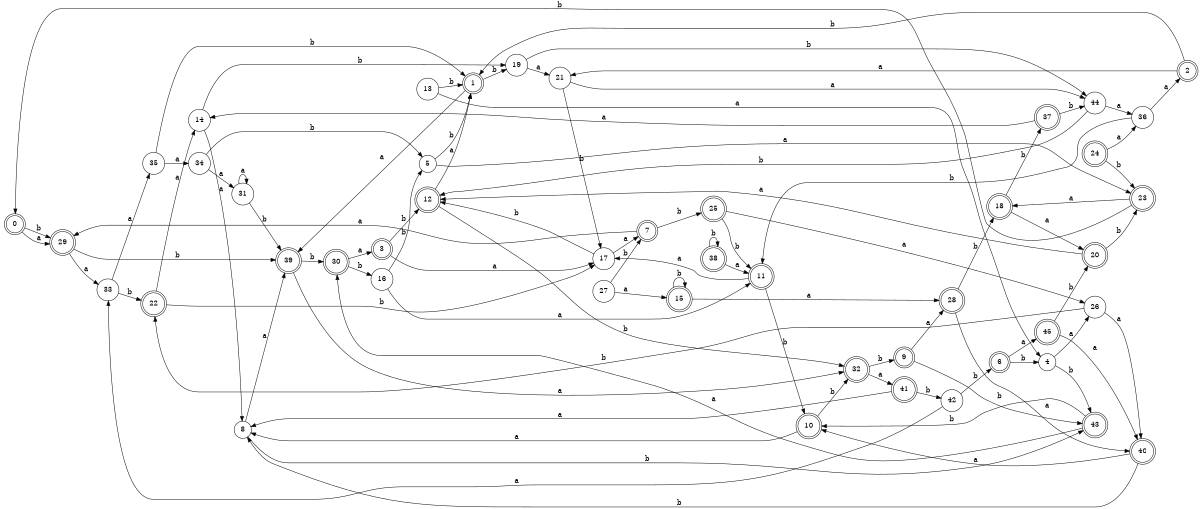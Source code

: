 digraph n37_6 {
__start0 [label="" shape="none"];

rankdir=LR;
size="8,5";

s0 [style="rounded,filled", color="black", fillcolor="white" shape="doublecircle", label="0"];
s1 [style="rounded,filled", color="black", fillcolor="white" shape="doublecircle", label="1"];
s2 [style="rounded,filled", color="black", fillcolor="white" shape="doublecircle", label="2"];
s3 [style="rounded,filled", color="black", fillcolor="white" shape="doublecircle", label="3"];
s4 [style="filled", color="black", fillcolor="white" shape="circle", label="4"];
s5 [style="filled", color="black", fillcolor="white" shape="circle", label="5"];
s6 [style="rounded,filled", color="black", fillcolor="white" shape="doublecircle", label="6"];
s7 [style="rounded,filled", color="black", fillcolor="white" shape="doublecircle", label="7"];
s8 [style="filled", color="black", fillcolor="white" shape="circle", label="8"];
s9 [style="rounded,filled", color="black", fillcolor="white" shape="doublecircle", label="9"];
s10 [style="rounded,filled", color="black", fillcolor="white" shape="doublecircle", label="10"];
s11 [style="rounded,filled", color="black", fillcolor="white" shape="doublecircle", label="11"];
s12 [style="rounded,filled", color="black", fillcolor="white" shape="doublecircle", label="12"];
s13 [style="filled", color="black", fillcolor="white" shape="circle", label="13"];
s14 [style="filled", color="black", fillcolor="white" shape="circle", label="14"];
s15 [style="rounded,filled", color="black", fillcolor="white" shape="doublecircle", label="15"];
s16 [style="filled", color="black", fillcolor="white" shape="circle", label="16"];
s17 [style="filled", color="black", fillcolor="white" shape="circle", label="17"];
s18 [style="rounded,filled", color="black", fillcolor="white" shape="doublecircle", label="18"];
s19 [style="filled", color="black", fillcolor="white" shape="circle", label="19"];
s20 [style="rounded,filled", color="black", fillcolor="white" shape="doublecircle", label="20"];
s21 [style="filled", color="black", fillcolor="white" shape="circle", label="21"];
s22 [style="rounded,filled", color="black", fillcolor="white" shape="doublecircle", label="22"];
s23 [style="rounded,filled", color="black", fillcolor="white" shape="doublecircle", label="23"];
s24 [style="rounded,filled", color="black", fillcolor="white" shape="doublecircle", label="24"];
s25 [style="rounded,filled", color="black", fillcolor="white" shape="doublecircle", label="25"];
s26 [style="filled", color="black", fillcolor="white" shape="circle", label="26"];
s27 [style="filled", color="black", fillcolor="white" shape="circle", label="27"];
s28 [style="rounded,filled", color="black", fillcolor="white" shape="doublecircle", label="28"];
s29 [style="rounded,filled", color="black", fillcolor="white" shape="doublecircle", label="29"];
s30 [style="rounded,filled", color="black", fillcolor="white" shape="doublecircle", label="30"];
s31 [style="filled", color="black", fillcolor="white" shape="circle", label="31"];
s32 [style="rounded,filled", color="black", fillcolor="white" shape="doublecircle", label="32"];
s33 [style="filled", color="black", fillcolor="white" shape="circle", label="33"];
s34 [style="filled", color="black", fillcolor="white" shape="circle", label="34"];
s35 [style="filled", color="black", fillcolor="white" shape="circle", label="35"];
s36 [style="filled", color="black", fillcolor="white" shape="circle", label="36"];
s37 [style="rounded,filled", color="black", fillcolor="white" shape="doublecircle", label="37"];
s38 [style="rounded,filled", color="black", fillcolor="white" shape="doublecircle", label="38"];
s39 [style="rounded,filled", color="black", fillcolor="white" shape="doublecircle", label="39"];
s40 [style="rounded,filled", color="black", fillcolor="white" shape="doublecircle", label="40"];
s41 [style="rounded,filled", color="black", fillcolor="white" shape="doublecircle", label="41"];
s42 [style="filled", color="black", fillcolor="white" shape="circle", label="42"];
s43 [style="rounded,filled", color="black", fillcolor="white" shape="doublecircle", label="43"];
s44 [style="filled", color="black", fillcolor="white" shape="circle", label="44"];
s45 [style="rounded,filled", color="black", fillcolor="white" shape="doublecircle", label="45"];
s0 -> s29 [label="a"];
s0 -> s29 [label="b"];
s1 -> s39 [label="a"];
s1 -> s19 [label="b"];
s2 -> s21 [label="a"];
s2 -> s1 [label="b"];
s3 -> s17 [label="a"];
s3 -> s12 [label="b"];
s4 -> s26 [label="a"];
s4 -> s43 [label="b"];
s5 -> s23 [label="a"];
s5 -> s1 [label="b"];
s6 -> s45 [label="a"];
s6 -> s4 [label="b"];
s7 -> s29 [label="a"];
s7 -> s25 [label="b"];
s8 -> s39 [label="a"];
s8 -> s43 [label="b"];
s9 -> s28 [label="a"];
s9 -> s43 [label="b"];
s10 -> s8 [label="a"];
s10 -> s32 [label="b"];
s11 -> s17 [label="a"];
s11 -> s10 [label="b"];
s12 -> s1 [label="a"];
s12 -> s32 [label="b"];
s13 -> s4 [label="a"];
s13 -> s1 [label="b"];
s14 -> s8 [label="a"];
s14 -> s19 [label="b"];
s15 -> s28 [label="a"];
s15 -> s15 [label="b"];
s16 -> s11 [label="a"];
s16 -> s5 [label="b"];
s17 -> s7 [label="a"];
s17 -> s12 [label="b"];
s18 -> s20 [label="a"];
s18 -> s37 [label="b"];
s19 -> s21 [label="a"];
s19 -> s44 [label="b"];
s20 -> s12 [label="a"];
s20 -> s23 [label="b"];
s21 -> s44 [label="a"];
s21 -> s17 [label="b"];
s22 -> s14 [label="a"];
s22 -> s17 [label="b"];
s23 -> s18 [label="a"];
s23 -> s0 [label="b"];
s24 -> s36 [label="a"];
s24 -> s23 [label="b"];
s25 -> s26 [label="a"];
s25 -> s11 [label="b"];
s26 -> s40 [label="a"];
s26 -> s22 [label="b"];
s27 -> s15 [label="a"];
s27 -> s7 [label="b"];
s28 -> s40 [label="a"];
s28 -> s18 [label="b"];
s29 -> s33 [label="a"];
s29 -> s39 [label="b"];
s30 -> s3 [label="a"];
s30 -> s16 [label="b"];
s31 -> s31 [label="a"];
s31 -> s39 [label="b"];
s32 -> s41 [label="a"];
s32 -> s9 [label="b"];
s33 -> s35 [label="a"];
s33 -> s22 [label="b"];
s34 -> s31 [label="a"];
s34 -> s5 [label="b"];
s35 -> s34 [label="a"];
s35 -> s1 [label="b"];
s36 -> s2 [label="a"];
s36 -> s11 [label="b"];
s37 -> s14 [label="a"];
s37 -> s44 [label="b"];
s38 -> s11 [label="a"];
s38 -> s38 [label="b"];
s39 -> s32 [label="a"];
s39 -> s30 [label="b"];
s40 -> s10 [label="a"];
s40 -> s8 [label="b"];
s41 -> s8 [label="a"];
s41 -> s42 [label="b"];
s42 -> s33 [label="a"];
s42 -> s6 [label="b"];
s43 -> s30 [label="a"];
s43 -> s10 [label="b"];
s44 -> s36 [label="a"];
s44 -> s12 [label="b"];
s45 -> s40 [label="a"];
s45 -> s20 [label="b"];

}